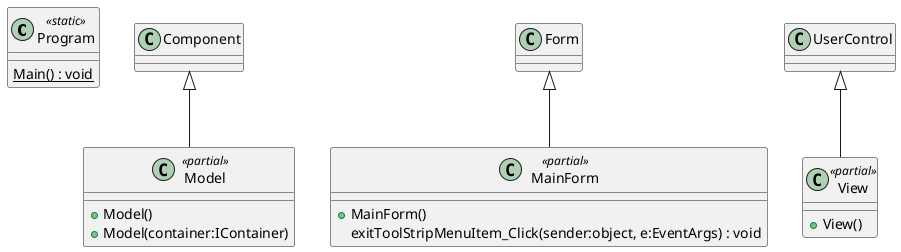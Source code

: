 @startuml
class Program <<static>> {
    {static} Main() : void
}
class Model <<partial>> {
    + Model()
    + Model(container:IContainer)
}
Component <|-- Model
class Model <<partial>> {
}
class MainForm <<partial>> {
    + MainForm()
    exitToolStripMenuItem_Click(sender:object, e:EventArgs) : void
}
Form <|-- MainForm
class MainForm <<partial>> {
}
class View <<partial>> {
    + View()
}
UserControl <|-- View
class View <<partial>> {
}
@enduml

